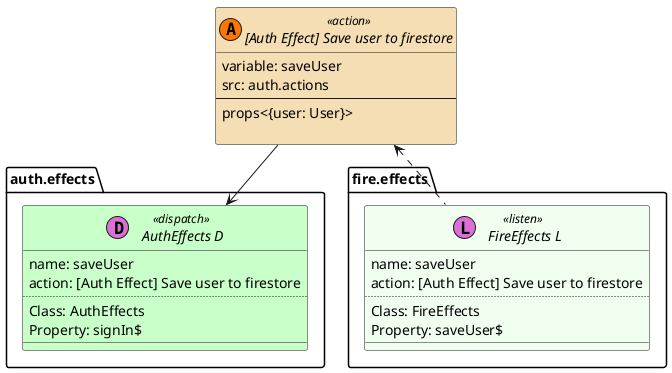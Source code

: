 @startuml [Auth Effect] Save user to firestore

set namespaceSeparator ::
skinparam class {
    BackgroundColor<<listen>> HoneyDew
    BackgroundColor<<action>> Wheat
    BackgroundColor<<dispatch>> Technology
}

interface "[Auth Effect] Save user to firestore" << (A,#FF7700) action >> {
            variable: saveUser
            src: auth.actions
            --
            props<{user: User}>

        }

        
interface "auth.effects:: AuthEffects D" << (D,orchid) dispatch >> {
            name: saveUser
            action: [Auth Effect] Save user to firestore
            ..
            Class: AuthEffects
Property: signIn$
            __
        }
        "[Auth Effect] Save user to firestore" -down-> "auth.effects:: AuthEffects D"

interface "fire.effects:: FireEffects L" << (L,orchid) listen >> {
            name: saveUser
            action: [Auth Effect] Save user to firestore
            ..
            Class: FireEffects
Property: saveUser$
            __
        }
        "[Auth Effect] Save user to firestore" <.down. "fire.effects:: FireEffects L"
 

@enduml